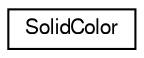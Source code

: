 digraph "Graphical Class Hierarchy"
{
  edge [fontname="FreeSans",fontsize="10",labelfontname="FreeSans",labelfontsize="10"];
  node [fontname="FreeSans",fontsize="10",shape=record];
  rankdir="LR";
  Node1 [label="SolidColor",height=0.2,width=0.4,color="black", fillcolor="white", style="filled",URL="$d9/da5/struct_solid_color.html"];
}
